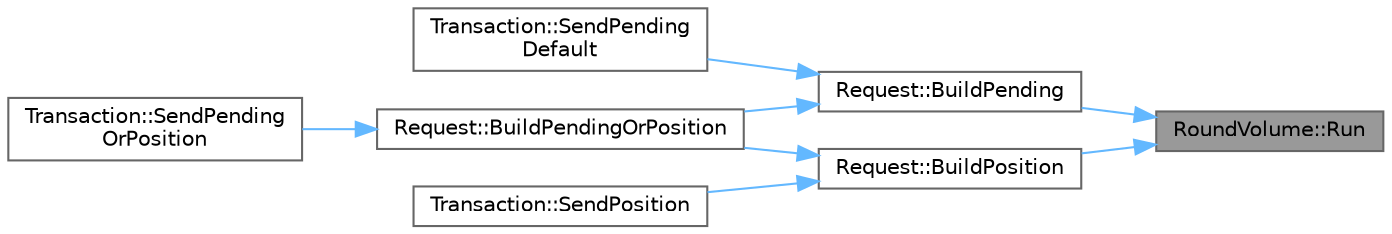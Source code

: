 digraph "RoundVolume::Run"
{
 // LATEX_PDF_SIZE
  bgcolor="transparent";
  edge [fontname=Helvetica,fontsize=10,labelfontname=Helvetica,labelfontsize=10];
  node [fontname=Helvetica,fontsize=10,shape=box,height=0.2,width=0.4];
  rankdir="RL";
  Node1 [id="Node000001",label="RoundVolume::Run",height=0.2,width=0.4,color="gray40", fillcolor="grey60", style="filled", fontcolor="black",tooltip=" "];
  Node1 -> Node2 [id="edge1_Node000001_Node000002",dir="back",color="steelblue1",style="solid",tooltip=" "];
  Node2 [id="Node000002",label="Request::BuildPending",height=0.2,width=0.4,color="grey40", fillcolor="white", style="filled",URL="$class_request.html#ac313ab11ae5a0b7f39ac1fac4bc6bd34",tooltip=" "];
  Node2 -> Node3 [id="edge2_Node000002_Node000003",dir="back",color="steelblue1",style="solid",tooltip=" "];
  Node3 [id="Node000003",label="Request::BuildPendingOrPosition",height=0.2,width=0.4,color="grey40", fillcolor="white", style="filled",URL="$class_request.html#a023eac82e99291a6cc1f222e462b8bae",tooltip=" "];
  Node3 -> Node4 [id="edge3_Node000003_Node000004",dir="back",color="steelblue1",style="solid",tooltip=" "];
  Node4 [id="Node000004",label="Transaction::SendPending\lOrPosition",height=0.2,width=0.4,color="grey40", fillcolor="white", style="filled",URL="$class_transaction.html#a87b0d4eb28a9367696a05547643769f2",tooltip=" "];
  Node2 -> Node5 [id="edge4_Node000002_Node000005",dir="back",color="steelblue1",style="solid",tooltip=" "];
  Node5 [id="Node000005",label="Transaction::SendPending\lDefault",height=0.2,width=0.4,color="grey40", fillcolor="white", style="filled",URL="$class_transaction.html#ae41321646ca73a773f030439d4370369",tooltip=" "];
  Node1 -> Node6 [id="edge5_Node000001_Node000006",dir="back",color="steelblue1",style="solid",tooltip=" "];
  Node6 [id="Node000006",label="Request::BuildPosition",height=0.2,width=0.4,color="grey40", fillcolor="white", style="filled",URL="$class_request.html#aba60d3071821060752c4687108a3a3ca",tooltip=" "];
  Node6 -> Node3 [id="edge6_Node000006_Node000003",dir="back",color="steelblue1",style="solid",tooltip=" "];
  Node6 -> Node7 [id="edge7_Node000006_Node000007",dir="back",color="steelblue1",style="solid",tooltip=" "];
  Node7 [id="Node000007",label="Transaction::SendPosition",height=0.2,width=0.4,color="grey40", fillcolor="white", style="filled",URL="$class_transaction.html#ade5565bcef23b653da94782969621119",tooltip=" "];
}
